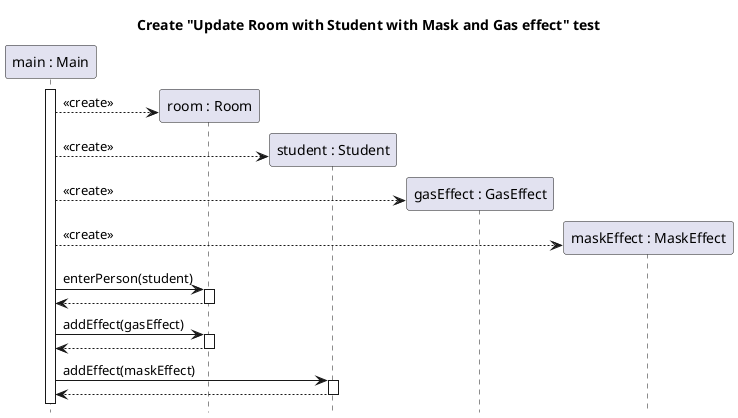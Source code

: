 @startuml room-update-no-teachers-create
title Create "Update Room with Student with Mask and Gas effect" test
hide footbox
participant "main : Main" as main
participant "room : Room" as room
participant "student : Student" as stu1
participant "gasEffect : GasEffect" as gas
participant "maskEffect : MaskEffect" as mask

main++
create room
main --> room : <<create>>
create stu1
main --> stu1 : <<create>>
create gas
main --> gas : <<create>>
create mask
main --> mask : <<create>>
main -> room ++: enterPerson(student)
return
main -> room ++: addEffect(gasEffect)
return
main -> stu1 ++: addEffect(maskEffect)
return

@enduml